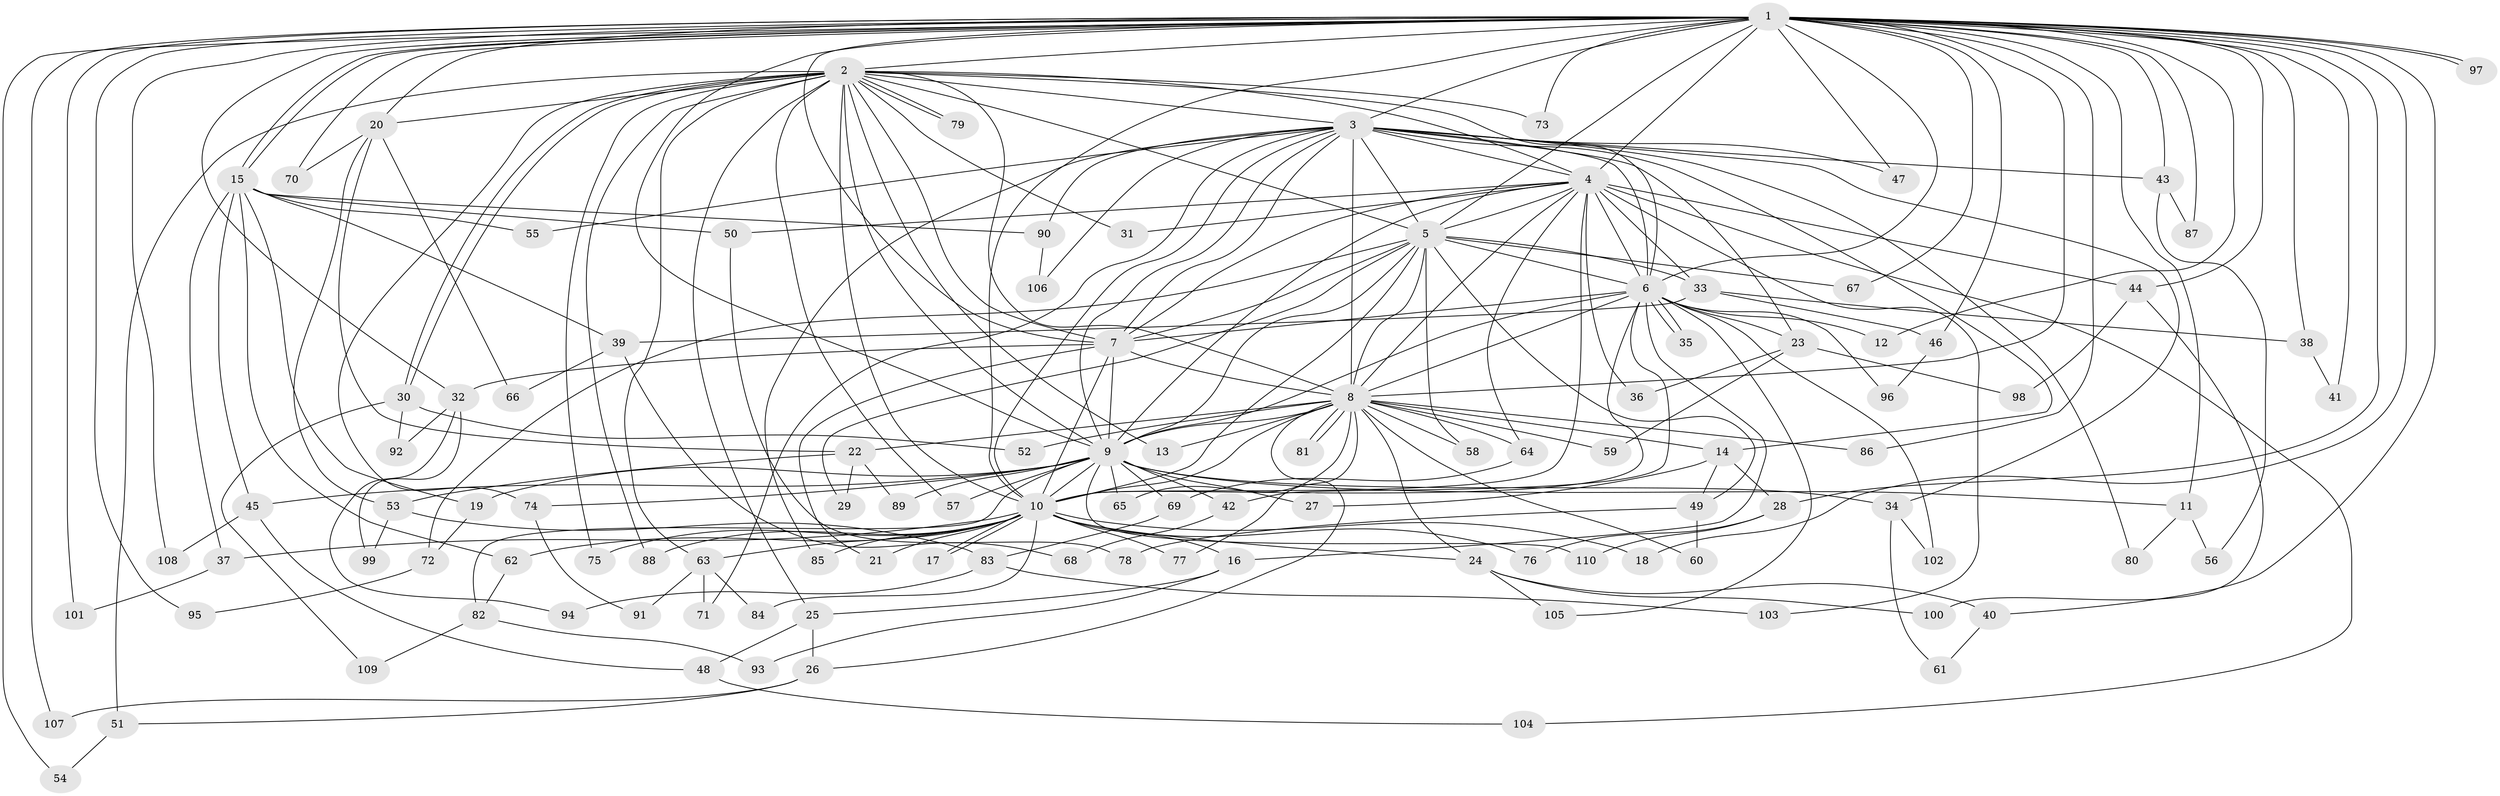 // Generated by graph-tools (version 1.1) at 2025/14/03/09/25 04:14:12]
// undirected, 110 vertices, 245 edges
graph export_dot {
graph [start="1"]
  node [color=gray90,style=filled];
  1;
  2;
  3;
  4;
  5;
  6;
  7;
  8;
  9;
  10;
  11;
  12;
  13;
  14;
  15;
  16;
  17;
  18;
  19;
  20;
  21;
  22;
  23;
  24;
  25;
  26;
  27;
  28;
  29;
  30;
  31;
  32;
  33;
  34;
  35;
  36;
  37;
  38;
  39;
  40;
  41;
  42;
  43;
  44;
  45;
  46;
  47;
  48;
  49;
  50;
  51;
  52;
  53;
  54;
  55;
  56;
  57;
  58;
  59;
  60;
  61;
  62;
  63;
  64;
  65;
  66;
  67;
  68;
  69;
  70;
  71;
  72;
  73;
  74;
  75;
  76;
  77;
  78;
  79;
  80;
  81;
  82;
  83;
  84;
  85;
  86;
  87;
  88;
  89;
  90;
  91;
  92;
  93;
  94;
  95;
  96;
  97;
  98;
  99;
  100;
  101;
  102;
  103;
  104;
  105;
  106;
  107;
  108;
  109;
  110;
  1 -- 2;
  1 -- 3;
  1 -- 4;
  1 -- 5;
  1 -- 6;
  1 -- 7;
  1 -- 8;
  1 -- 9;
  1 -- 10;
  1 -- 11;
  1 -- 12;
  1 -- 15;
  1 -- 15;
  1 -- 18;
  1 -- 20;
  1 -- 28;
  1 -- 32;
  1 -- 38;
  1 -- 40;
  1 -- 41;
  1 -- 43;
  1 -- 44;
  1 -- 46;
  1 -- 47;
  1 -- 54;
  1 -- 67;
  1 -- 70;
  1 -- 73;
  1 -- 86;
  1 -- 87;
  1 -- 95;
  1 -- 97;
  1 -- 97;
  1 -- 101;
  1 -- 107;
  1 -- 108;
  2 -- 3;
  2 -- 4;
  2 -- 5;
  2 -- 6;
  2 -- 7;
  2 -- 8;
  2 -- 9;
  2 -- 10;
  2 -- 13;
  2 -- 20;
  2 -- 25;
  2 -- 30;
  2 -- 30;
  2 -- 31;
  2 -- 51;
  2 -- 57;
  2 -- 63;
  2 -- 73;
  2 -- 74;
  2 -- 75;
  2 -- 79;
  2 -- 79;
  2 -- 88;
  3 -- 4;
  3 -- 5;
  3 -- 6;
  3 -- 7;
  3 -- 8;
  3 -- 9;
  3 -- 10;
  3 -- 14;
  3 -- 23;
  3 -- 34;
  3 -- 43;
  3 -- 47;
  3 -- 55;
  3 -- 71;
  3 -- 80;
  3 -- 85;
  3 -- 90;
  3 -- 106;
  4 -- 5;
  4 -- 6;
  4 -- 7;
  4 -- 8;
  4 -- 9;
  4 -- 10;
  4 -- 31;
  4 -- 33;
  4 -- 36;
  4 -- 44;
  4 -- 50;
  4 -- 64;
  4 -- 103;
  4 -- 104;
  5 -- 6;
  5 -- 7;
  5 -- 8;
  5 -- 9;
  5 -- 10;
  5 -- 29;
  5 -- 33;
  5 -- 49;
  5 -- 58;
  5 -- 67;
  5 -- 72;
  6 -- 7;
  6 -- 8;
  6 -- 9;
  6 -- 10;
  6 -- 12;
  6 -- 16;
  6 -- 23;
  6 -- 35;
  6 -- 35;
  6 -- 42;
  6 -- 96;
  6 -- 102;
  6 -- 105;
  7 -- 8;
  7 -- 9;
  7 -- 10;
  7 -- 21;
  7 -- 32;
  8 -- 9;
  8 -- 10;
  8 -- 13;
  8 -- 14;
  8 -- 22;
  8 -- 24;
  8 -- 26;
  8 -- 52;
  8 -- 58;
  8 -- 59;
  8 -- 60;
  8 -- 64;
  8 -- 65;
  8 -- 77;
  8 -- 81;
  8 -- 81;
  8 -- 86;
  9 -- 10;
  9 -- 11;
  9 -- 19;
  9 -- 27;
  9 -- 34;
  9 -- 42;
  9 -- 45;
  9 -- 57;
  9 -- 65;
  9 -- 69;
  9 -- 74;
  9 -- 82;
  9 -- 89;
  9 -- 110;
  10 -- 16;
  10 -- 17;
  10 -- 17;
  10 -- 18;
  10 -- 21;
  10 -- 24;
  10 -- 37;
  10 -- 62;
  10 -- 63;
  10 -- 75;
  10 -- 76;
  10 -- 77;
  10 -- 84;
  10 -- 85;
  10 -- 88;
  11 -- 56;
  11 -- 80;
  14 -- 27;
  14 -- 28;
  14 -- 49;
  15 -- 19;
  15 -- 37;
  15 -- 39;
  15 -- 45;
  15 -- 50;
  15 -- 55;
  15 -- 62;
  15 -- 90;
  16 -- 25;
  16 -- 93;
  19 -- 72;
  20 -- 22;
  20 -- 53;
  20 -- 66;
  20 -- 70;
  22 -- 29;
  22 -- 53;
  22 -- 89;
  23 -- 36;
  23 -- 59;
  23 -- 98;
  24 -- 40;
  24 -- 100;
  24 -- 105;
  25 -- 26;
  25 -- 48;
  26 -- 51;
  26 -- 107;
  28 -- 76;
  28 -- 110;
  30 -- 52;
  30 -- 92;
  30 -- 109;
  32 -- 92;
  32 -- 94;
  32 -- 99;
  33 -- 38;
  33 -- 39;
  33 -- 46;
  34 -- 61;
  34 -- 102;
  37 -- 101;
  38 -- 41;
  39 -- 66;
  39 -- 68;
  40 -- 61;
  42 -- 68;
  43 -- 56;
  43 -- 87;
  44 -- 98;
  44 -- 100;
  45 -- 48;
  45 -- 108;
  46 -- 96;
  48 -- 104;
  49 -- 60;
  49 -- 78;
  50 -- 78;
  51 -- 54;
  53 -- 83;
  53 -- 99;
  62 -- 82;
  63 -- 71;
  63 -- 84;
  63 -- 91;
  64 -- 69;
  69 -- 83;
  72 -- 95;
  74 -- 91;
  82 -- 93;
  82 -- 109;
  83 -- 94;
  83 -- 103;
  90 -- 106;
}
